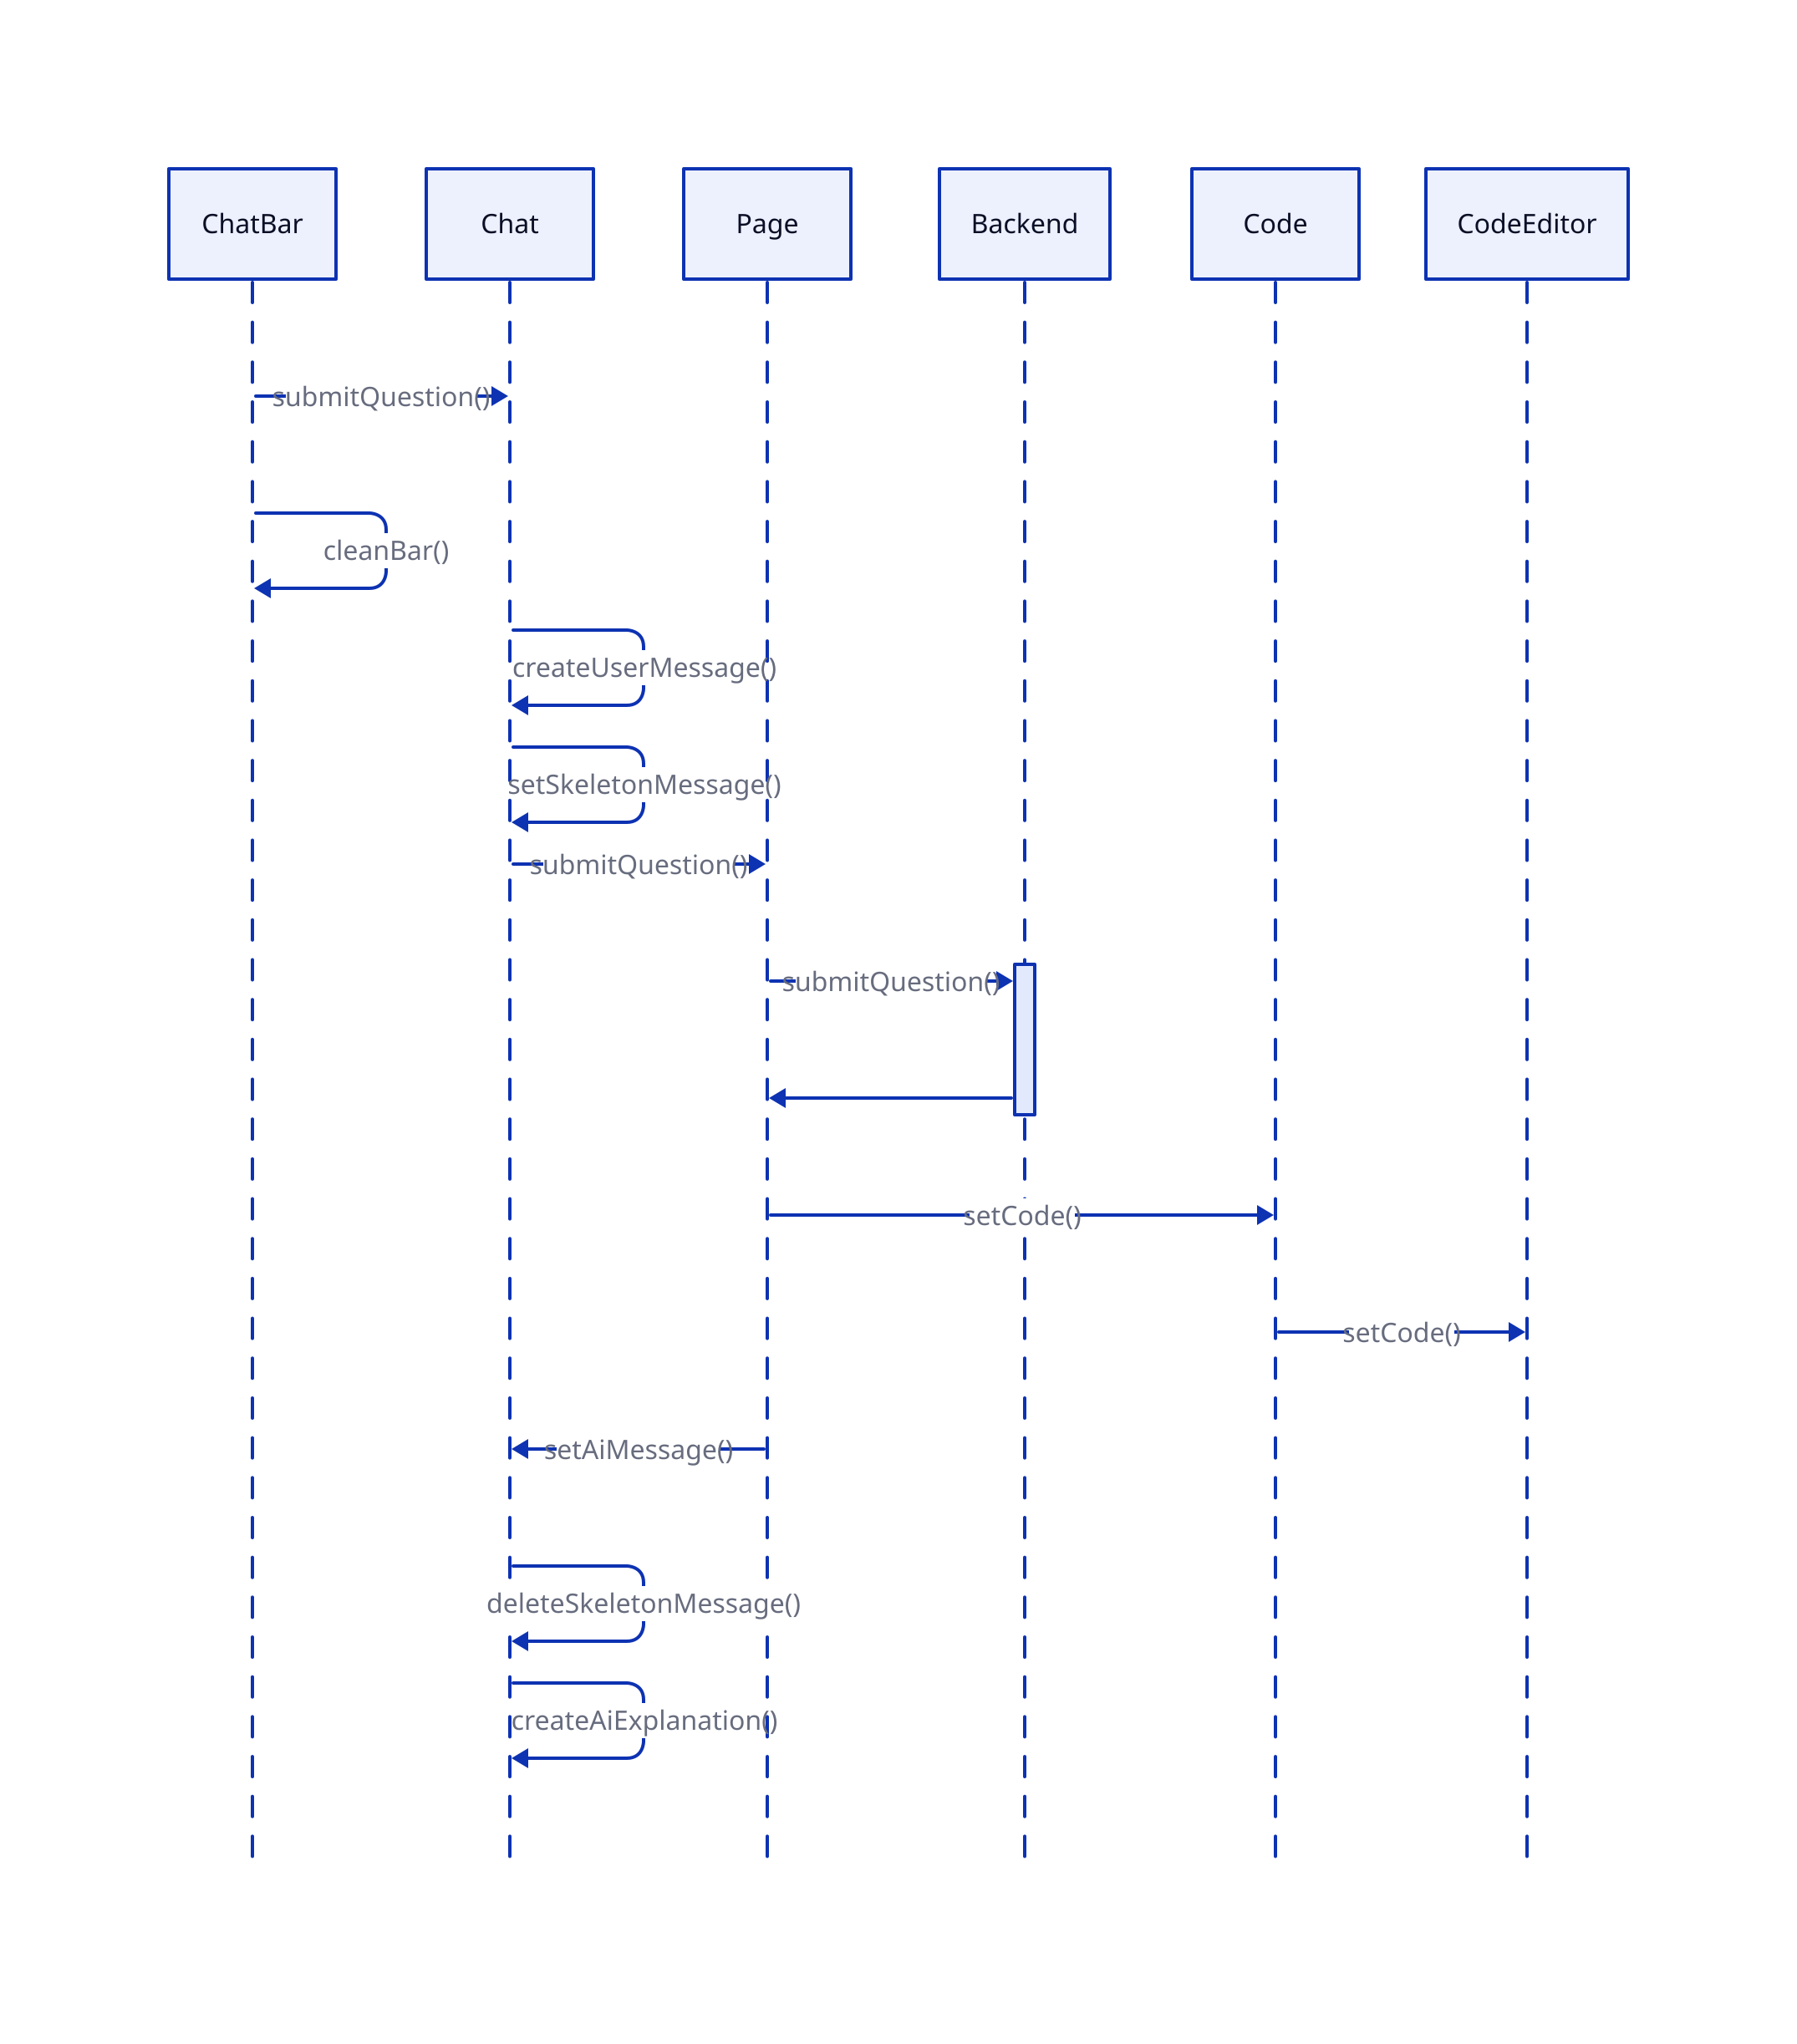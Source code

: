 shape: sequence_diagram

ChatBar -> Chat: submitQuestion()

ChatBar -> ChatBar: cleanBar()

Chat -> Chat: createUserMessage()

Chat -> Chat: setSkeletonMessage()

Chat -> Page: submitQuestion()

Page -> Backend.ack: submitQuestion()
Backend.ack -> Page

Page -> Code: setCode()
Code -> CodeEditor: setCode()

Page -> Chat: setAiMessage()
Chat -> Chat: deleteSkeletonMessage()
Chat -> Chat: createAiExplanation()
